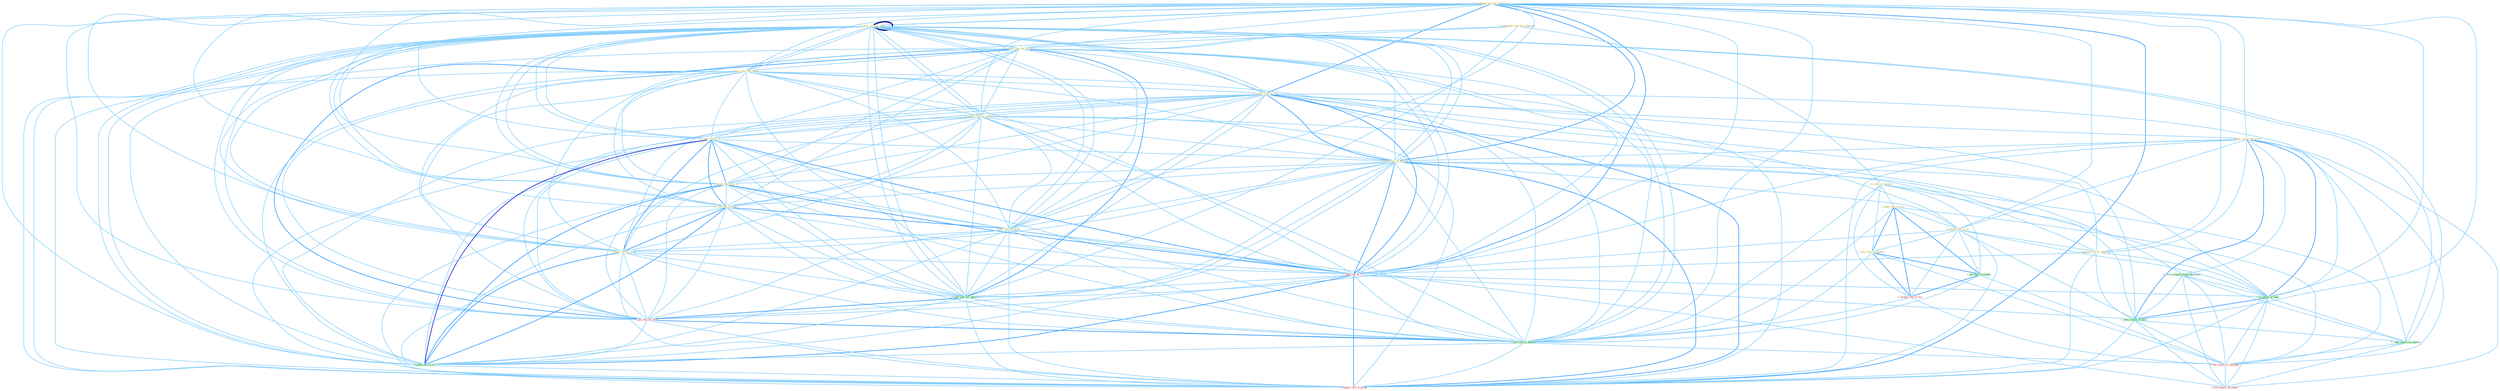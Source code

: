 Graph G{ 
    node
    [shape=polygon,style=filled,width=.5,height=.06,color="#BDFCC9",fixedsize=true,fontsize=4,
    fontcolor="#2f4f4f"];
    {node
    [color="#ffffe0", fontcolor="#8b7d6b"] "1_downgrad_rate_of_subsidiari " "0_entitynam_rule_for_judgment " "1_lower_rate_on_debt " "0_retain_rate_for_period " "0_turn_rate_sinc_debut " "1_is_rule_in_univers " "0_take_role_in_issu " "1_lower_rate_on_debt " "1_expect_rate_of_loan " "0_improv_rate_at_entitynam " "0_pull_rate_to_% " "1_requir_report_of_varieti " "1_reduc_rate_of_increas " "0_taken_role_of_on " "1_plai_role_in_number " "0_carri_rate_with_% " "0_cut_rate_to_hold " "0_cut_rate_by_point " "0_return_rate_to_level " "1_manag_risk_of_othernum "}
{node [color="#fff0f5", fontcolor="#b22222"] "1_had_rate_of_% " "0_accept_role_in_wai " "1_pai_rate_for_fund " "0_ran_report_in_yearnum " "0_file_report_by_phone " "1_compar_rate_of_group "}
edge [color="#B0E2FF"];

	"1_downgrad_rate_of_subsidiari " -- "1_lower_rate_on_debt " [w="1", color="#87cefa" ];
	"1_downgrad_rate_of_subsidiari " -- "0_retain_rate_for_period " [w="1", color="#87cefa" ];
	"1_downgrad_rate_of_subsidiari " -- "0_turn_rate_sinc_debut " [w="1", color="#87cefa" ];
	"1_downgrad_rate_of_subsidiari " -- "1_lower_rate_on_debt " [w="1", color="#87cefa" ];
	"1_downgrad_rate_of_subsidiari " -- "1_expect_rate_of_loan " [w="2", color="#1e90ff" , len=0.8];
	"1_downgrad_rate_of_subsidiari " -- "0_improv_rate_at_entitynam " [w="1", color="#87cefa" ];
	"1_downgrad_rate_of_subsidiari " -- "0_pull_rate_to_% " [w="1", color="#87cefa" ];
	"1_downgrad_rate_of_subsidiari " -- "1_requir_report_of_varieti " [w="1", color="#87cefa" ];
	"1_downgrad_rate_of_subsidiari " -- "1_reduc_rate_of_increas " [w="2", color="#1e90ff" , len=0.8];
	"1_downgrad_rate_of_subsidiari " -- "0_taken_role_of_on " [w="1", color="#87cefa" ];
	"1_downgrad_rate_of_subsidiari " -- "0_carri_rate_with_% " [w="1", color="#87cefa" ];
	"1_downgrad_rate_of_subsidiari " -- "0_cut_rate_to_hold " [w="1", color="#87cefa" ];
	"1_downgrad_rate_of_subsidiari " -- "0_cut_rate_by_point " [w="1", color="#87cefa" ];
	"1_downgrad_rate_of_subsidiari " -- "0_return_rate_to_level " [w="1", color="#87cefa" ];
	"1_downgrad_rate_of_subsidiari " -- "1_manag_risk_of_othernum " [w="1", color="#87cefa" ];
	"1_downgrad_rate_of_subsidiari " -- "1_had_rate_of_% " [w="2", color="#1e90ff" , len=0.8];
	"1_downgrad_rate_of_subsidiari " -- "1_is_report_of_topic " [w="1", color="#87cefa" ];
	"1_downgrad_rate_of_subsidiari " -- "0_hold_rate_for_advertis " [w="1", color="#87cefa" ];
	"1_downgrad_rate_of_subsidiari " -- "1_been_report_of_firm " [w="1", color="#87cefa" ];
	"1_downgrad_rate_of_subsidiari " -- "1_pai_rate_for_fund " [w="1", color="#87cefa" ];
	"1_downgrad_rate_of_subsidiari " -- "0_pai_rate_in_quarter " [w="1", color="#87cefa" ];
	"1_downgrad_rate_of_subsidiari " -- "0_push_rate_to_% " [w="1", color="#87cefa" ];
	"1_downgrad_rate_of_subsidiari " -- "1_compar_rate_of_group " [w="2", color="#1e90ff" , len=0.8];
	"0_entitynam_rule_for_judgment " -- "0_retain_rate_for_period " [w="1", color="#87cefa" ];
	"0_entitynam_rule_for_judgment " -- "1_is_rule_in_univers " [w="1", color="#87cefa" ];
	"0_entitynam_rule_for_judgment " -- "0_hold_rate_for_advertis " [w="1", color="#87cefa" ];
	"0_entitynam_rule_for_judgment " -- "1_pai_rate_for_fund " [w="1", color="#87cefa" ];
	"1_lower_rate_on_debt " -- "0_retain_rate_for_period " [w="1", color="#87cefa" ];
	"1_lower_rate_on_debt " -- "0_turn_rate_sinc_debut " [w="1", color="#87cefa" ];
	"1_lower_rate_on_debt " -- "1_lower_rate_on_debt " [w="4", style=bold, color="#000080", len=0.4];
	"1_lower_rate_on_debt " -- "1_expect_rate_of_loan " [w="1", color="#87cefa" ];
	"1_lower_rate_on_debt " -- "0_improv_rate_at_entitynam " [w="1", color="#87cefa" ];
	"1_lower_rate_on_debt " -- "0_pull_rate_to_% " [w="1", color="#87cefa" ];
	"1_lower_rate_on_debt " -- "1_reduc_rate_of_increas " [w="1", color="#87cefa" ];
	"1_lower_rate_on_debt " -- "0_carri_rate_with_% " [w="1", color="#87cefa" ];
	"1_lower_rate_on_debt " -- "0_cut_rate_to_hold " [w="1", color="#87cefa" ];
	"1_lower_rate_on_debt " -- "0_cut_rate_by_point " [w="1", color="#87cefa" ];
	"1_lower_rate_on_debt " -- "0_return_rate_to_level " [w="1", color="#87cefa" ];
	"1_lower_rate_on_debt " -- "1_had_rate_of_% " [w="1", color="#87cefa" ];
	"1_lower_rate_on_debt " -- "0_hold_rate_for_advertis " [w="1", color="#87cefa" ];
	"1_lower_rate_on_debt " -- "1_pai_rate_for_fund " [w="1", color="#87cefa" ];
	"1_lower_rate_on_debt " -- "0_pai_rate_in_quarter " [w="1", color="#87cefa" ];
	"1_lower_rate_on_debt " -- "1_relai_report_on_tendenc " [w="1", color="#87cefa" ];
	"1_lower_rate_on_debt " -- "0_push_rate_to_% " [w="1", color="#87cefa" ];
	"1_lower_rate_on_debt " -- "1_compar_rate_of_group " [w="1", color="#87cefa" ];
	"0_retain_rate_for_period " -- "0_turn_rate_sinc_debut " [w="1", color="#87cefa" ];
	"0_retain_rate_for_period " -- "1_lower_rate_on_debt " [w="1", color="#87cefa" ];
	"0_retain_rate_for_period " -- "1_expect_rate_of_loan " [w="1", color="#87cefa" ];
	"0_retain_rate_for_period " -- "0_improv_rate_at_entitynam " [w="1", color="#87cefa" ];
	"0_retain_rate_for_period " -- "0_pull_rate_to_% " [w="1", color="#87cefa" ];
	"0_retain_rate_for_period " -- "1_reduc_rate_of_increas " [w="1", color="#87cefa" ];
	"0_retain_rate_for_period " -- "0_carri_rate_with_% " [w="1", color="#87cefa" ];
	"0_retain_rate_for_period " -- "0_cut_rate_to_hold " [w="1", color="#87cefa" ];
	"0_retain_rate_for_period " -- "0_cut_rate_by_point " [w="1", color="#87cefa" ];
	"0_retain_rate_for_period " -- "0_return_rate_to_level " [w="1", color="#87cefa" ];
	"0_retain_rate_for_period " -- "1_had_rate_of_% " [w="1", color="#87cefa" ];
	"0_retain_rate_for_period " -- "0_hold_rate_for_advertis " [w="2", color="#1e90ff" , len=0.8];
	"0_retain_rate_for_period " -- "1_pai_rate_for_fund " [w="2", color="#1e90ff" , len=0.8];
	"0_retain_rate_for_period " -- "0_pai_rate_in_quarter " [w="1", color="#87cefa" ];
	"0_retain_rate_for_period " -- "0_push_rate_to_% " [w="1", color="#87cefa" ];
	"0_retain_rate_for_period " -- "1_compar_rate_of_group " [w="1", color="#87cefa" ];
	"0_turn_rate_sinc_debut " -- "1_lower_rate_on_debt " [w="1", color="#87cefa" ];
	"0_turn_rate_sinc_debut " -- "1_expect_rate_of_loan " [w="1", color="#87cefa" ];
	"0_turn_rate_sinc_debut " -- "0_improv_rate_at_entitynam " [w="1", color="#87cefa" ];
	"0_turn_rate_sinc_debut " -- "0_pull_rate_to_% " [w="1", color="#87cefa" ];
	"0_turn_rate_sinc_debut " -- "1_reduc_rate_of_increas " [w="1", color="#87cefa" ];
	"0_turn_rate_sinc_debut " -- "0_carri_rate_with_% " [w="1", color="#87cefa" ];
	"0_turn_rate_sinc_debut " -- "0_cut_rate_to_hold " [w="1", color="#87cefa" ];
	"0_turn_rate_sinc_debut " -- "0_cut_rate_by_point " [w="1", color="#87cefa" ];
	"0_turn_rate_sinc_debut " -- "0_return_rate_to_level " [w="1", color="#87cefa" ];
	"0_turn_rate_sinc_debut " -- "1_had_rate_of_% " [w="1", color="#87cefa" ];
	"0_turn_rate_sinc_debut " -- "0_hold_rate_for_advertis " [w="1", color="#87cefa" ];
	"0_turn_rate_sinc_debut " -- "1_pai_rate_for_fund " [w="1", color="#87cefa" ];
	"0_turn_rate_sinc_debut " -- "0_pai_rate_in_quarter " [w="1", color="#87cefa" ];
	"0_turn_rate_sinc_debut " -- "0_push_rate_to_% " [w="1", color="#87cefa" ];
	"0_turn_rate_sinc_debut " -- "1_compar_rate_of_group " [w="1", color="#87cefa" ];
	"1_is_rule_in_univers " -- "0_take_role_in_issu " [w="1", color="#87cefa" ];
	"1_is_rule_in_univers " -- "1_plai_role_in_number " [w="1", color="#87cefa" ];
	"1_is_rule_in_univers " -- "1_ha_role_in_countri " [w="1", color="#87cefa" ];
	"1_is_rule_in_univers " -- "1_is_report_of_topic " [w="1", color="#87cefa" ];
	"1_is_rule_in_univers " -- "0_accept_role_in_wai " [w="1", color="#87cefa" ];
	"1_is_rule_in_univers " -- "0_pai_rate_in_quarter " [w="1", color="#87cefa" ];
	"1_is_rule_in_univers " -- "0_ran_report_in_yearnum " [w="1", color="#87cefa" ];
	"0_take_role_in_issu " -- "0_taken_role_of_on " [w="1", color="#87cefa" ];
	"0_take_role_in_issu " -- "1_plai_role_in_number " [w="2", color="#1e90ff" , len=0.8];
	"0_take_role_in_issu " -- "1_ha_role_in_countri " [w="2", color="#1e90ff" , len=0.8];
	"0_take_role_in_issu " -- "0_accept_role_in_wai " [w="2", color="#1e90ff" , len=0.8];
	"0_take_role_in_issu " -- "0_pai_rate_in_quarter " [w="1", color="#87cefa" ];
	"0_take_role_in_issu " -- "0_ran_report_in_yearnum " [w="1", color="#87cefa" ];
	"1_lower_rate_on_debt " -- "1_expect_rate_of_loan " [w="1", color="#87cefa" ];
	"1_lower_rate_on_debt " -- "0_improv_rate_at_entitynam " [w="1", color="#87cefa" ];
	"1_lower_rate_on_debt " -- "0_pull_rate_to_% " [w="1", color="#87cefa" ];
	"1_lower_rate_on_debt " -- "1_reduc_rate_of_increas " [w="1", color="#87cefa" ];
	"1_lower_rate_on_debt " -- "0_carri_rate_with_% " [w="1", color="#87cefa" ];
	"1_lower_rate_on_debt " -- "0_cut_rate_to_hold " [w="1", color="#87cefa" ];
	"1_lower_rate_on_debt " -- "0_cut_rate_by_point " [w="1", color="#87cefa" ];
	"1_lower_rate_on_debt " -- "0_return_rate_to_level " [w="1", color="#87cefa" ];
	"1_lower_rate_on_debt " -- "1_had_rate_of_% " [w="1", color="#87cefa" ];
	"1_lower_rate_on_debt " -- "0_hold_rate_for_advertis " [w="1", color="#87cefa" ];
	"1_lower_rate_on_debt " -- "1_pai_rate_for_fund " [w="1", color="#87cefa" ];
	"1_lower_rate_on_debt " -- "0_pai_rate_in_quarter " [w="1", color="#87cefa" ];
	"1_lower_rate_on_debt " -- "1_relai_report_on_tendenc " [w="1", color="#87cefa" ];
	"1_lower_rate_on_debt " -- "0_push_rate_to_% " [w="1", color="#87cefa" ];
	"1_lower_rate_on_debt " -- "1_compar_rate_of_group " [w="1", color="#87cefa" ];
	"1_expect_rate_of_loan " -- "0_improv_rate_at_entitynam " [w="1", color="#87cefa" ];
	"1_expect_rate_of_loan " -- "0_pull_rate_to_% " [w="1", color="#87cefa" ];
	"1_expect_rate_of_loan " -- "1_requir_report_of_varieti " [w="1", color="#87cefa" ];
	"1_expect_rate_of_loan " -- "1_reduc_rate_of_increas " [w="2", color="#1e90ff" , len=0.8];
	"1_expect_rate_of_loan " -- "0_taken_role_of_on " [w="1", color="#87cefa" ];
	"1_expect_rate_of_loan " -- "0_carri_rate_with_% " [w="1", color="#87cefa" ];
	"1_expect_rate_of_loan " -- "0_cut_rate_to_hold " [w="1", color="#87cefa" ];
	"1_expect_rate_of_loan " -- "0_cut_rate_by_point " [w="1", color="#87cefa" ];
	"1_expect_rate_of_loan " -- "0_return_rate_to_level " [w="1", color="#87cefa" ];
	"1_expect_rate_of_loan " -- "1_manag_risk_of_othernum " [w="1", color="#87cefa" ];
	"1_expect_rate_of_loan " -- "1_had_rate_of_% " [w="2", color="#1e90ff" , len=0.8];
	"1_expect_rate_of_loan " -- "1_is_report_of_topic " [w="1", color="#87cefa" ];
	"1_expect_rate_of_loan " -- "0_hold_rate_for_advertis " [w="1", color="#87cefa" ];
	"1_expect_rate_of_loan " -- "1_been_report_of_firm " [w="1", color="#87cefa" ];
	"1_expect_rate_of_loan " -- "1_pai_rate_for_fund " [w="1", color="#87cefa" ];
	"1_expect_rate_of_loan " -- "0_pai_rate_in_quarter " [w="1", color="#87cefa" ];
	"1_expect_rate_of_loan " -- "0_push_rate_to_% " [w="1", color="#87cefa" ];
	"1_expect_rate_of_loan " -- "1_compar_rate_of_group " [w="2", color="#1e90ff" , len=0.8];
	"0_improv_rate_at_entitynam " -- "0_pull_rate_to_% " [w="1", color="#87cefa" ];
	"0_improv_rate_at_entitynam " -- "1_reduc_rate_of_increas " [w="1", color="#87cefa" ];
	"0_improv_rate_at_entitynam " -- "0_carri_rate_with_% " [w="1", color="#87cefa" ];
	"0_improv_rate_at_entitynam " -- "0_cut_rate_to_hold " [w="1", color="#87cefa" ];
	"0_improv_rate_at_entitynam " -- "0_cut_rate_by_point " [w="1", color="#87cefa" ];
	"0_improv_rate_at_entitynam " -- "0_return_rate_to_level " [w="1", color="#87cefa" ];
	"0_improv_rate_at_entitynam " -- "1_had_rate_of_% " [w="1", color="#87cefa" ];
	"0_improv_rate_at_entitynam " -- "1_receiv_report_from_entitynam " [w="1", color="#87cefa" ];
	"0_improv_rate_at_entitynam " -- "0_hold_rate_for_advertis " [w="1", color="#87cefa" ];
	"0_improv_rate_at_entitynam " -- "1_pai_rate_for_fund " [w="1", color="#87cefa" ];
	"0_improv_rate_at_entitynam " -- "0_pai_rate_in_quarter " [w="1", color="#87cefa" ];
	"0_improv_rate_at_entitynam " -- "0_push_rate_to_% " [w="1", color="#87cefa" ];
	"0_improv_rate_at_entitynam " -- "1_compar_rate_of_group " [w="1", color="#87cefa" ];
	"0_pull_rate_to_% " -- "1_reduc_rate_of_increas " [w="1", color="#87cefa" ];
	"0_pull_rate_to_% " -- "0_carri_rate_with_% " [w="2", color="#1e90ff" , len=0.8];
	"0_pull_rate_to_% " -- "0_cut_rate_to_hold " [w="2", color="#1e90ff" , len=0.8];
	"0_pull_rate_to_% " -- "0_cut_rate_by_point " [w="1", color="#87cefa" ];
	"0_pull_rate_to_% " -- "0_return_rate_to_level " [w="2", color="#1e90ff" , len=0.8];
	"0_pull_rate_to_% " -- "1_had_rate_of_% " [w="2", color="#1e90ff" , len=0.8];
	"0_pull_rate_to_% " -- "0_hold_rate_for_advertis " [w="1", color="#87cefa" ];
	"0_pull_rate_to_% " -- "1_pai_rate_for_fund " [w="1", color="#87cefa" ];
	"0_pull_rate_to_% " -- "0_pai_rate_in_quarter " [w="1", color="#87cefa" ];
	"0_pull_rate_to_% " -- "0_push_rate_to_% " [w="3", color="#0000cd" , len=0.6];
	"0_pull_rate_to_% " -- "1_compar_rate_of_group " [w="1", color="#87cefa" ];
	"1_requir_report_of_varieti " -- "1_reduc_rate_of_increas " [w="1", color="#87cefa" ];
	"1_requir_report_of_varieti " -- "0_taken_role_of_on " [w="1", color="#87cefa" ];
	"1_requir_report_of_varieti " -- "1_manag_risk_of_othernum " [w="1", color="#87cefa" ];
	"1_requir_report_of_varieti " -- "1_had_rate_of_% " [w="1", color="#87cefa" ];
	"1_requir_report_of_varieti " -- "1_receiv_report_from_entitynam " [w="1", color="#87cefa" ];
	"1_requir_report_of_varieti " -- "1_is_report_of_topic " [w="2", color="#1e90ff" , len=0.8];
	"1_requir_report_of_varieti " -- "1_been_report_of_firm " [w="2", color="#1e90ff" , len=0.8];
	"1_requir_report_of_varieti " -- "1_relai_report_on_tendenc " [w="1", color="#87cefa" ];
	"1_requir_report_of_varieti " -- "0_ran_report_in_yearnum " [w="1", color="#87cefa" ];
	"1_requir_report_of_varieti " -- "0_file_report_by_phone " [w="1", color="#87cefa" ];
	"1_requir_report_of_varieti " -- "1_compar_rate_of_group " [w="1", color="#87cefa" ];
	"1_reduc_rate_of_increas " -- "0_taken_role_of_on " [w="1", color="#87cefa" ];
	"1_reduc_rate_of_increas " -- "0_carri_rate_with_% " [w="1", color="#87cefa" ];
	"1_reduc_rate_of_increas " -- "0_cut_rate_to_hold " [w="1", color="#87cefa" ];
	"1_reduc_rate_of_increas " -- "0_cut_rate_by_point " [w="1", color="#87cefa" ];
	"1_reduc_rate_of_increas " -- "0_return_rate_to_level " [w="1", color="#87cefa" ];
	"1_reduc_rate_of_increas " -- "1_manag_risk_of_othernum " [w="1", color="#87cefa" ];
	"1_reduc_rate_of_increas " -- "1_had_rate_of_% " [w="2", color="#1e90ff" , len=0.8];
	"1_reduc_rate_of_increas " -- "1_is_report_of_topic " [w="1", color="#87cefa" ];
	"1_reduc_rate_of_increas " -- "0_hold_rate_for_advertis " [w="1", color="#87cefa" ];
	"1_reduc_rate_of_increas " -- "1_been_report_of_firm " [w="1", color="#87cefa" ];
	"1_reduc_rate_of_increas " -- "1_pai_rate_for_fund " [w="1", color="#87cefa" ];
	"1_reduc_rate_of_increas " -- "0_pai_rate_in_quarter " [w="1", color="#87cefa" ];
	"1_reduc_rate_of_increas " -- "0_push_rate_to_% " [w="1", color="#87cefa" ];
	"1_reduc_rate_of_increas " -- "1_compar_rate_of_group " [w="2", color="#1e90ff" , len=0.8];
	"0_taken_role_of_on " -- "1_plai_role_in_number " [w="1", color="#87cefa" ];
	"0_taken_role_of_on " -- "1_manag_risk_of_othernum " [w="1", color="#87cefa" ];
	"0_taken_role_of_on " -- "1_had_rate_of_% " [w="1", color="#87cefa" ];
	"0_taken_role_of_on " -- "1_ha_role_in_countri " [w="1", color="#87cefa" ];
	"0_taken_role_of_on " -- "1_is_report_of_topic " [w="1", color="#87cefa" ];
	"0_taken_role_of_on " -- "0_accept_role_in_wai " [w="1", color="#87cefa" ];
	"0_taken_role_of_on " -- "1_been_report_of_firm " [w="1", color="#87cefa" ];
	"0_taken_role_of_on " -- "1_compar_rate_of_group " [w="1", color="#87cefa" ];
	"1_plai_role_in_number " -- "1_ha_role_in_countri " [w="2", color="#1e90ff" , len=0.8];
	"1_plai_role_in_number " -- "0_accept_role_in_wai " [w="2", color="#1e90ff" , len=0.8];
	"1_plai_role_in_number " -- "0_pai_rate_in_quarter " [w="1", color="#87cefa" ];
	"1_plai_role_in_number " -- "0_ran_report_in_yearnum " [w="1", color="#87cefa" ];
	"0_carri_rate_with_% " -- "0_cut_rate_to_hold " [w="1", color="#87cefa" ];
	"0_carri_rate_with_% " -- "0_cut_rate_by_point " [w="1", color="#87cefa" ];
	"0_carri_rate_with_% " -- "0_return_rate_to_level " [w="1", color="#87cefa" ];
	"0_carri_rate_with_% " -- "1_had_rate_of_% " [w="2", color="#1e90ff" , len=0.8];
	"0_carri_rate_with_% " -- "0_hold_rate_for_advertis " [w="1", color="#87cefa" ];
	"0_carri_rate_with_% " -- "1_pai_rate_for_fund " [w="1", color="#87cefa" ];
	"0_carri_rate_with_% " -- "0_pai_rate_in_quarter " [w="1", color="#87cefa" ];
	"0_carri_rate_with_% " -- "0_push_rate_to_% " [w="2", color="#1e90ff" , len=0.8];
	"0_carri_rate_with_% " -- "1_compar_rate_of_group " [w="1", color="#87cefa" ];
	"0_cut_rate_to_hold " -- "0_cut_rate_by_point " [w="2", color="#1e90ff" , len=0.8];
	"0_cut_rate_to_hold " -- "0_return_rate_to_level " [w="2", color="#1e90ff" , len=0.8];
	"0_cut_rate_to_hold " -- "1_had_rate_of_% " [w="1", color="#87cefa" ];
	"0_cut_rate_to_hold " -- "0_hold_rate_for_advertis " [w="1", color="#87cefa" ];
	"0_cut_rate_to_hold " -- "1_pai_rate_for_fund " [w="1", color="#87cefa" ];
	"0_cut_rate_to_hold " -- "0_pai_rate_in_quarter " [w="1", color="#87cefa" ];
	"0_cut_rate_to_hold " -- "0_push_rate_to_% " [w="2", color="#1e90ff" , len=0.8];
	"0_cut_rate_to_hold " -- "1_compar_rate_of_group " [w="1", color="#87cefa" ];
	"0_cut_rate_by_point " -- "0_return_rate_to_level " [w="1", color="#87cefa" ];
	"0_cut_rate_by_point " -- "1_had_rate_of_% " [w="1", color="#87cefa" ];
	"0_cut_rate_by_point " -- "0_hold_rate_for_advertis " [w="1", color="#87cefa" ];
	"0_cut_rate_by_point " -- "1_pai_rate_for_fund " [w="1", color="#87cefa" ];
	"0_cut_rate_by_point " -- "0_pai_rate_in_quarter " [w="1", color="#87cefa" ];
	"0_cut_rate_by_point " -- "0_push_rate_to_% " [w="1", color="#87cefa" ];
	"0_cut_rate_by_point " -- "0_file_report_by_phone " [w="1", color="#87cefa" ];
	"0_cut_rate_by_point " -- "1_compar_rate_of_group " [w="1", color="#87cefa" ];
	"0_return_rate_to_level " -- "1_had_rate_of_% " [w="1", color="#87cefa" ];
	"0_return_rate_to_level " -- "0_hold_rate_for_advertis " [w="1", color="#87cefa" ];
	"0_return_rate_to_level " -- "1_pai_rate_for_fund " [w="1", color="#87cefa" ];
	"0_return_rate_to_level " -- "0_pai_rate_in_quarter " [w="1", color="#87cefa" ];
	"0_return_rate_to_level " -- "0_push_rate_to_% " [w="2", color="#1e90ff" , len=0.8];
	"0_return_rate_to_level " -- "1_compar_rate_of_group " [w="1", color="#87cefa" ];
	"1_manag_risk_of_othernum " -- "1_had_rate_of_% " [w="1", color="#87cefa" ];
	"1_manag_risk_of_othernum " -- "1_is_report_of_topic " [w="1", color="#87cefa" ];
	"1_manag_risk_of_othernum " -- "1_been_report_of_firm " [w="1", color="#87cefa" ];
	"1_manag_risk_of_othernum " -- "1_compar_rate_of_group " [w="1", color="#87cefa" ];
	"1_had_rate_of_% " -- "1_is_report_of_topic " [w="1", color="#87cefa" ];
	"1_had_rate_of_% " -- "0_hold_rate_for_advertis " [w="1", color="#87cefa" ];
	"1_had_rate_of_% " -- "1_been_report_of_firm " [w="1", color="#87cefa" ];
	"1_had_rate_of_% " -- "1_pai_rate_for_fund " [w="1", color="#87cefa" ];
	"1_had_rate_of_% " -- "0_pai_rate_in_quarter " [w="1", color="#87cefa" ];
	"1_had_rate_of_% " -- "0_push_rate_to_% " [w="2", color="#1e90ff" , len=0.8];
	"1_had_rate_of_% " -- "1_compar_rate_of_group " [w="2", color="#1e90ff" , len=0.8];
	"1_ha_role_in_countri " -- "0_accept_role_in_wai " [w="2", color="#1e90ff" , len=0.8];
	"1_ha_role_in_countri " -- "0_pai_rate_in_quarter " [w="1", color="#87cefa" ];
	"1_ha_role_in_countri " -- "0_ran_report_in_yearnum " [w="1", color="#87cefa" ];
	"1_receiv_report_from_entitynam " -- "1_is_report_of_topic " [w="1", color="#87cefa" ];
	"1_receiv_report_from_entitynam " -- "1_been_report_of_firm " [w="1", color="#87cefa" ];
	"1_receiv_report_from_entitynam " -- "1_relai_report_on_tendenc " [w="1", color="#87cefa" ];
	"1_receiv_report_from_entitynam " -- "0_ran_report_in_yearnum " [w="1", color="#87cefa" ];
	"1_receiv_report_from_entitynam " -- "0_file_report_by_phone " [w="1", color="#87cefa" ];
	"1_is_report_of_topic " -- "1_been_report_of_firm " [w="2", color="#1e90ff" , len=0.8];
	"1_is_report_of_topic " -- "1_relai_report_on_tendenc " [w="1", color="#87cefa" ];
	"1_is_report_of_topic " -- "0_ran_report_in_yearnum " [w="1", color="#87cefa" ];
	"1_is_report_of_topic " -- "0_file_report_by_phone " [w="1", color="#87cefa" ];
	"1_is_report_of_topic " -- "1_compar_rate_of_group " [w="1", color="#87cefa" ];
	"0_hold_rate_for_advertis " -- "1_pai_rate_for_fund " [w="2", color="#1e90ff" , len=0.8];
	"0_hold_rate_for_advertis " -- "0_pai_rate_in_quarter " [w="1", color="#87cefa" ];
	"0_hold_rate_for_advertis " -- "0_push_rate_to_% " [w="1", color="#87cefa" ];
	"0_hold_rate_for_advertis " -- "1_compar_rate_of_group " [w="1", color="#87cefa" ];
	"0_accept_role_in_wai " -- "0_pai_rate_in_quarter " [w="1", color="#87cefa" ];
	"0_accept_role_in_wai " -- "0_ran_report_in_yearnum " [w="1", color="#87cefa" ];
	"1_been_report_of_firm " -- "1_relai_report_on_tendenc " [w="1", color="#87cefa" ];
	"1_been_report_of_firm " -- "0_ran_report_in_yearnum " [w="1", color="#87cefa" ];
	"1_been_report_of_firm " -- "0_file_report_by_phone " [w="1", color="#87cefa" ];
	"1_been_report_of_firm " -- "1_compar_rate_of_group " [w="1", color="#87cefa" ];
	"1_pai_rate_for_fund " -- "0_pai_rate_in_quarter " [w="2", color="#1e90ff" , len=0.8];
	"1_pai_rate_for_fund " -- "0_push_rate_to_% " [w="1", color="#87cefa" ];
	"1_pai_rate_for_fund " -- "1_compar_rate_of_group " [w="1", color="#87cefa" ];
	"0_pai_rate_in_quarter " -- "0_ran_report_in_yearnum " [w="1", color="#87cefa" ];
	"0_pai_rate_in_quarter " -- "0_push_rate_to_% " [w="1", color="#87cefa" ];
	"0_pai_rate_in_quarter " -- "1_compar_rate_of_group " [w="1", color="#87cefa" ];
	"1_relai_report_on_tendenc " -- "0_ran_report_in_yearnum " [w="1", color="#87cefa" ];
	"1_relai_report_on_tendenc " -- "0_file_report_by_phone " [w="1", color="#87cefa" ];
	"0_ran_report_in_yearnum " -- "0_file_report_by_phone " [w="1", color="#87cefa" ];
	"0_push_rate_to_% " -- "1_compar_rate_of_group " [w="1", color="#87cefa" ];
}